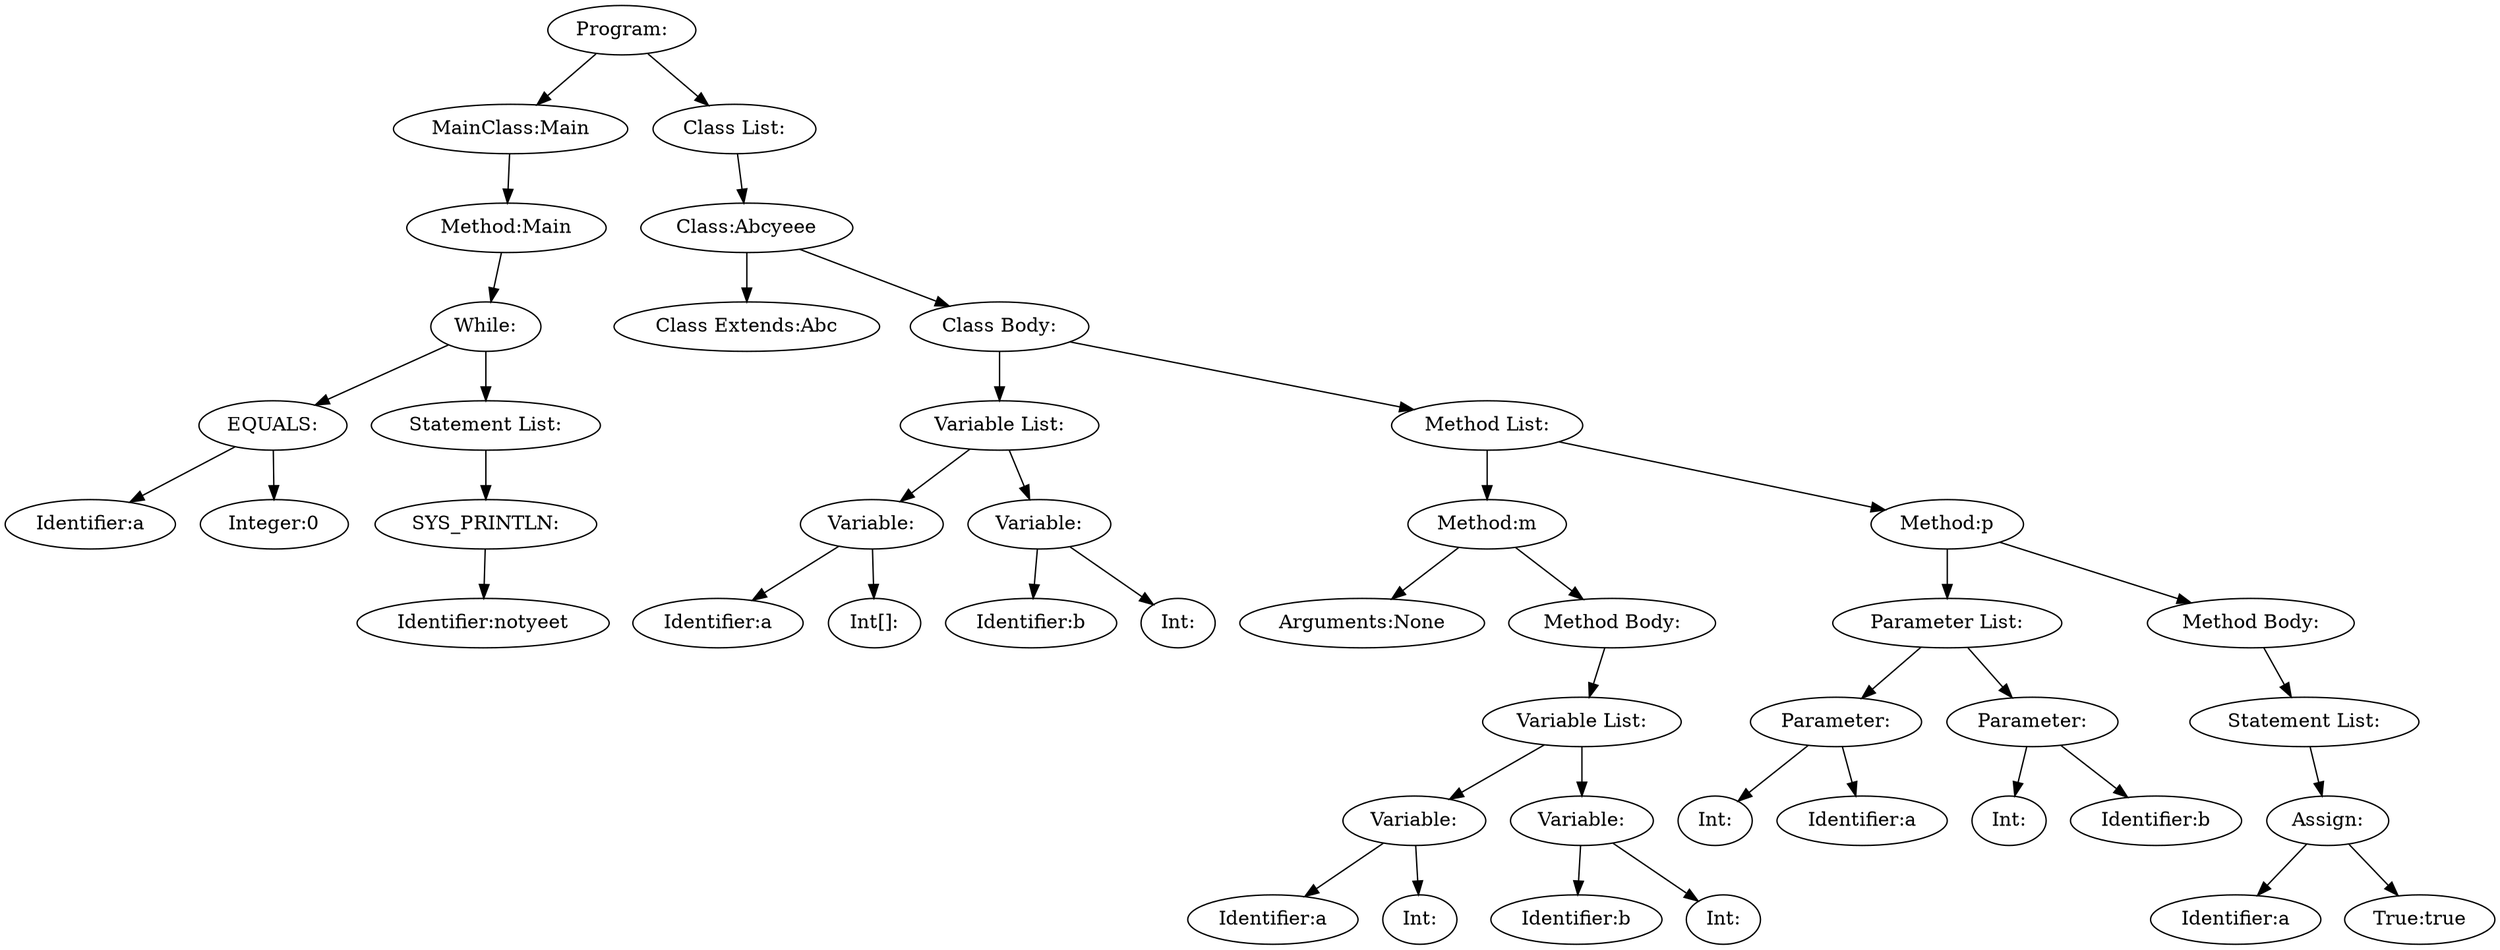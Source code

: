 digraph {
n0 [label="Program:"];
n1 [label="MainClass:Main"];
n2 [label="Method:Main"];
n3 [label="While:"];
n4 [label="EQUALS:"];
n5 [label="Identifier:a"];
n4 -> n5
n6 [label="Integer:0"];
n4 -> n6
n3 -> n4
n7 [label="Statement List:"];
n8 [label="SYS_PRINTLN:"];
n9 [label="Identifier:notyeet"];
n8 -> n9
n7 -> n8
n3 -> n7
n2 -> n3
n1 -> n2
n0 -> n1
n10 [label="Class List:"];
n11 [label="Class:Abcyeee"];
n12 [label="Class Extends:Abc"];
n11 -> n12
n13 [label="Class Body:"];
n14 [label="Variable List:"];
n15 [label="Variable:"];
n16 [label="Identifier:a"];
n15 -> n16
n17 [label="Int[]:"];
n15 -> n17
n14 -> n15
n18 [label="Variable:"];
n19 [label="Identifier:b"];
n18 -> n19
n20 [label="Int:"];
n18 -> n20
n14 -> n18
n13 -> n14
n21 [label="Method List:"];
n22 [label="Method:m"];
n23 [label="Arguments:None"];
n22 -> n23
n24 [label="Method Body:"];
n25 [label="Variable List:"];
n26 [label="Variable:"];
n27 [label="Identifier:a"];
n26 -> n27
n28 [label="Int:"];
n26 -> n28
n25 -> n26
n29 [label="Variable:"];
n30 [label="Identifier:b"];
n29 -> n30
n31 [label="Int:"];
n29 -> n31
n25 -> n29
n24 -> n25
n22 -> n24
n21 -> n22
n32 [label="Method:p"];
n33 [label="Parameter List:"];
n34 [label="Parameter:"];
n35 [label="Int:"];
n34 -> n35
n36 [label="Identifier:a"];
n34 -> n36
n33 -> n34
n37 [label="Parameter:"];
n38 [label="Int:"];
n37 -> n38
n39 [label="Identifier:b"];
n37 -> n39
n33 -> n37
n32 -> n33
n40 [label="Method Body:"];
n41 [label="Statement List:"];
n42 [label="Assign:"];
n43 [label="Identifier:a"];
n42 -> n43
n44 [label="True:true"];
n42 -> n44
n41 -> n42
n40 -> n41
n32 -> n40
n21 -> n32
n13 -> n21
n11 -> n13
n10 -> n11
n0 -> n10
}
